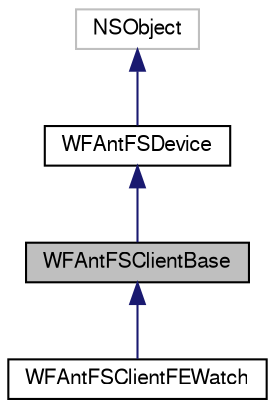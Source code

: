 digraph "WFAntFSClientBase"
{
  edge [fontname="FreeSans",fontsize="10",labelfontname="FreeSans",labelfontsize="10"];
  node [fontname="FreeSans",fontsize="10",shape=record];
  Node1 [label="WFAntFSClientBase",height=0.2,width=0.4,color="black", fillcolor="grey75", style="filled", fontcolor="black"];
  Node2 -> Node1 [dir="back",color="midnightblue",fontsize="10",style="solid",fontname="FreeSans"];
  Node2 [label="WFAntFSDevice",height=0.2,width=0.4,color="black", fillcolor="white", style="filled",URL="$interface_w_f_ant_f_s_device.html",tooltip="Represents the base class for ANT FS device implementations. "];
  Node3 -> Node2 [dir="back",color="midnightblue",fontsize="10",style="solid",fontname="FreeSans"];
  Node3 [label="NSObject",height=0.2,width=0.4,color="grey75", fillcolor="white", style="filled"];
  Node1 -> Node4 [dir="back",color="midnightblue",fontsize="10",style="solid",fontname="FreeSans"];
  Node4 [label="WFAntFSClientFEWatch",height=0.2,width=0.4,color="black", fillcolor="white", style="filled",URL="$interface_w_f_ant_f_s_client_f_e_watch.html",tooltip="Represents an ANT FS Client implementation which simulates a Fitness Equipment enabled watch..."];
}
